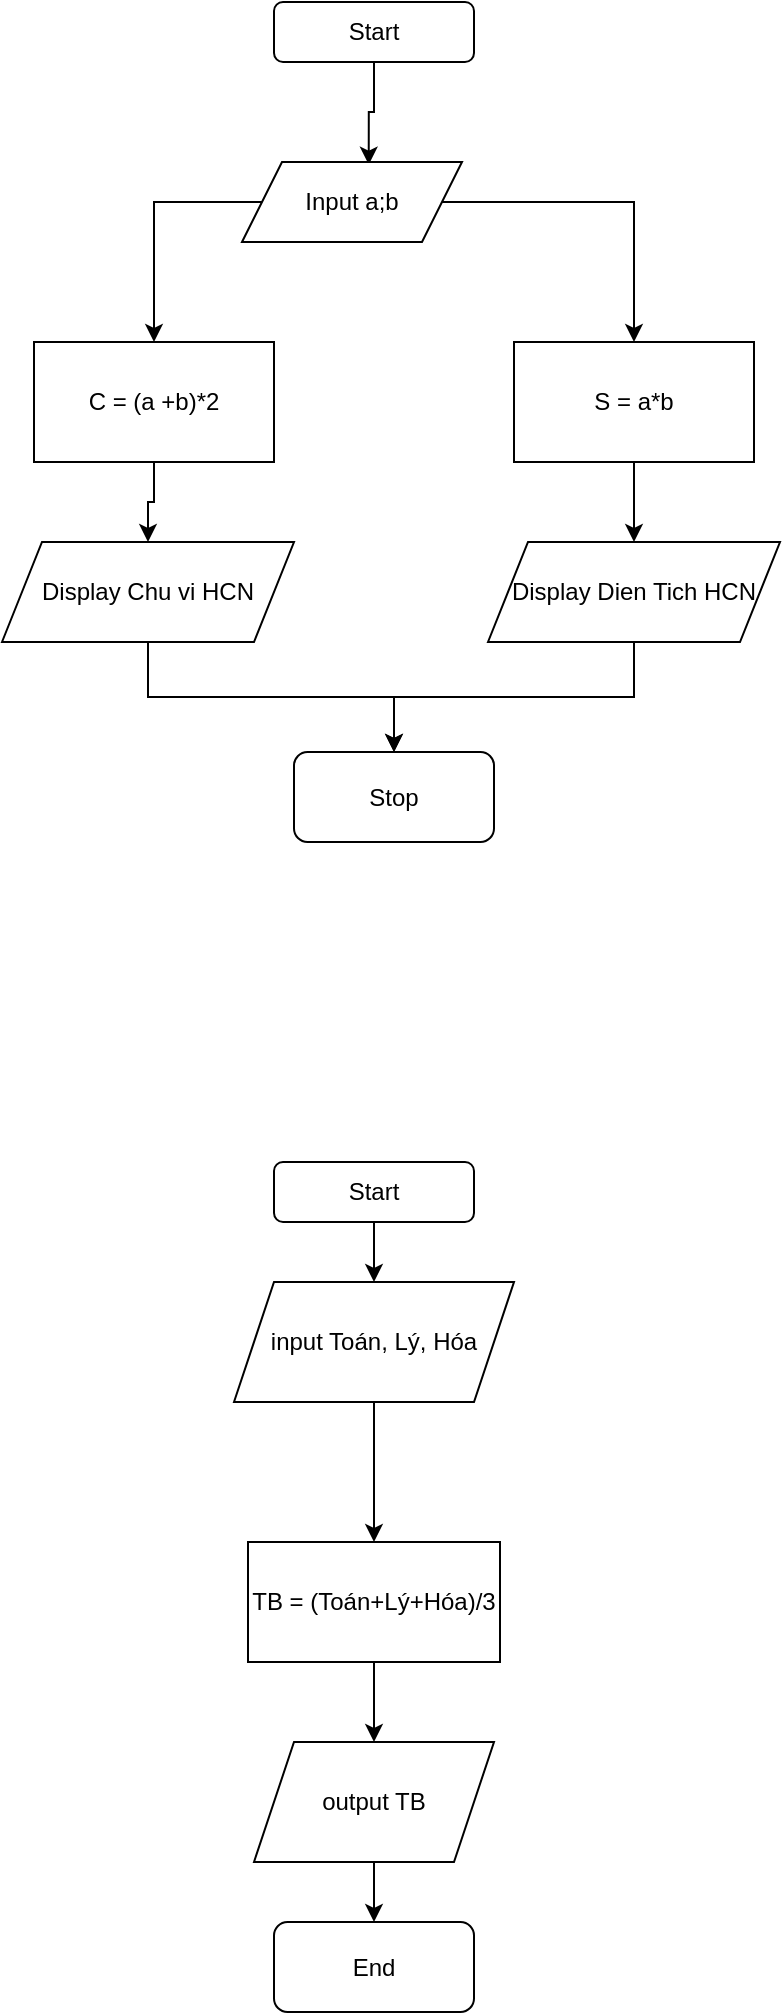 <mxfile version="20.5.3" type="device"><diagram id="t6Wr9f5lN8ELgOidLccu" name="Trang-1"><mxGraphModel dx="1043" dy="571" grid="1" gridSize="10" guides="1" tooltips="1" connect="1" arrows="1" fold="1" page="1" pageScale="1" pageWidth="827" pageHeight="1169" math="0" shadow="0"><root><mxCell id="0"/><mxCell id="1" parent="0"/><mxCell id="3HRhlXUfi0CT6ZuTNG08-7" style="edgeStyle=orthogonalEdgeStyle;rounded=0;orthogonalLoop=1;jettySize=auto;html=1;entryX=0.576;entryY=0.033;entryDx=0;entryDy=0;entryPerimeter=0;" edge="1" parent="1" source="3HRhlXUfi0CT6ZuTNG08-1" target="3HRhlXUfi0CT6ZuTNG08-2"><mxGeometry relative="1" as="geometry"/></mxCell><mxCell id="3HRhlXUfi0CT6ZuTNG08-1" value="Start" style="rounded=1;whiteSpace=wrap;html=1;" vertex="1" parent="1"><mxGeometry x="320" y="150" width="100" height="30" as="geometry"/></mxCell><mxCell id="3HRhlXUfi0CT6ZuTNG08-8" style="edgeStyle=orthogonalEdgeStyle;rounded=0;orthogonalLoop=1;jettySize=auto;html=1;" edge="1" parent="1" source="3HRhlXUfi0CT6ZuTNG08-2" target="3HRhlXUfi0CT6ZuTNG08-4"><mxGeometry relative="1" as="geometry"/></mxCell><mxCell id="3HRhlXUfi0CT6ZuTNG08-9" style="edgeStyle=orthogonalEdgeStyle;rounded=0;orthogonalLoop=1;jettySize=auto;html=1;entryX=0.5;entryY=0;entryDx=0;entryDy=0;" edge="1" parent="1" source="3HRhlXUfi0CT6ZuTNG08-2" target="3HRhlXUfi0CT6ZuTNG08-3"><mxGeometry relative="1" as="geometry"><Array as="points"><mxPoint x="260" y="250"/></Array></mxGeometry></mxCell><mxCell id="3HRhlXUfi0CT6ZuTNG08-2" value="Input a;b" style="shape=parallelogram;perimeter=parallelogramPerimeter;whiteSpace=wrap;html=1;fixedSize=1;" vertex="1" parent="1"><mxGeometry x="304" y="230" width="110" height="40" as="geometry"/></mxCell><mxCell id="3HRhlXUfi0CT6ZuTNG08-10" style="edgeStyle=orthogonalEdgeStyle;rounded=0;orthogonalLoop=1;jettySize=auto;html=1;entryX=0.5;entryY=0;entryDx=0;entryDy=0;" edge="1" parent="1" source="3HRhlXUfi0CT6ZuTNG08-3" target="3HRhlXUfi0CT6ZuTNG08-5"><mxGeometry relative="1" as="geometry"/></mxCell><mxCell id="3HRhlXUfi0CT6ZuTNG08-3" value="C = (a +b)*2" style="rounded=0;whiteSpace=wrap;html=1;" vertex="1" parent="1"><mxGeometry x="200" y="320" width="120" height="60" as="geometry"/></mxCell><mxCell id="3HRhlXUfi0CT6ZuTNG08-11" style="edgeStyle=orthogonalEdgeStyle;rounded=0;orthogonalLoop=1;jettySize=auto;html=1;entryX=0.5;entryY=0;entryDx=0;entryDy=0;" edge="1" parent="1" source="3HRhlXUfi0CT6ZuTNG08-4" target="3HRhlXUfi0CT6ZuTNG08-6"><mxGeometry relative="1" as="geometry"/></mxCell><mxCell id="3HRhlXUfi0CT6ZuTNG08-4" value="S = a*b" style="rounded=0;whiteSpace=wrap;html=1;" vertex="1" parent="1"><mxGeometry x="440" y="320" width="120" height="60" as="geometry"/></mxCell><mxCell id="3HRhlXUfi0CT6ZuTNG08-13" style="edgeStyle=orthogonalEdgeStyle;rounded=0;orthogonalLoop=1;jettySize=auto;html=1;entryX=0.5;entryY=0;entryDx=0;entryDy=0;" edge="1" parent="1" source="3HRhlXUfi0CT6ZuTNG08-5" target="3HRhlXUfi0CT6ZuTNG08-12"><mxGeometry relative="1" as="geometry"/></mxCell><mxCell id="3HRhlXUfi0CT6ZuTNG08-5" value="Display Chu vi HCN" style="shape=parallelogram;perimeter=parallelogramPerimeter;whiteSpace=wrap;html=1;fixedSize=1;" vertex="1" parent="1"><mxGeometry x="184" y="420" width="146" height="50" as="geometry"/></mxCell><mxCell id="3HRhlXUfi0CT6ZuTNG08-14" style="edgeStyle=orthogonalEdgeStyle;rounded=0;orthogonalLoop=1;jettySize=auto;html=1;" edge="1" parent="1" source="3HRhlXUfi0CT6ZuTNG08-6" target="3HRhlXUfi0CT6ZuTNG08-12"><mxGeometry relative="1" as="geometry"/></mxCell><mxCell id="3HRhlXUfi0CT6ZuTNG08-6" value="Display Dien Tich HCN" style="shape=parallelogram;perimeter=parallelogramPerimeter;whiteSpace=wrap;html=1;fixedSize=1;" vertex="1" parent="1"><mxGeometry x="427" y="420" width="146" height="50" as="geometry"/></mxCell><mxCell id="3HRhlXUfi0CT6ZuTNG08-12" value="Stop" style="rounded=1;whiteSpace=wrap;html=1;" vertex="1" parent="1"><mxGeometry x="330" y="525" width="100" height="45" as="geometry"/></mxCell><mxCell id="3HRhlXUfi0CT6ZuTNG08-22" style="edgeStyle=orthogonalEdgeStyle;rounded=0;orthogonalLoop=1;jettySize=auto;html=1;" edge="1" parent="1" source="3HRhlXUfi0CT6ZuTNG08-16" target="3HRhlXUfi0CT6ZuTNG08-18"><mxGeometry relative="1" as="geometry"/></mxCell><mxCell id="3HRhlXUfi0CT6ZuTNG08-16" value="Start" style="rounded=1;whiteSpace=wrap;html=1;" vertex="1" parent="1"><mxGeometry x="320" y="730" width="100" height="30" as="geometry"/></mxCell><mxCell id="3HRhlXUfi0CT6ZuTNG08-23" style="edgeStyle=orthogonalEdgeStyle;rounded=0;orthogonalLoop=1;jettySize=auto;html=1;" edge="1" parent="1" source="3HRhlXUfi0CT6ZuTNG08-18" target="3HRhlXUfi0CT6ZuTNG08-19"><mxGeometry relative="1" as="geometry"/></mxCell><mxCell id="3HRhlXUfi0CT6ZuTNG08-18" value="input Toán, Lý, Hóa" style="shape=parallelogram;perimeter=parallelogramPerimeter;whiteSpace=wrap;html=1;fixedSize=1;" vertex="1" parent="1"><mxGeometry x="300" y="790" width="140" height="60" as="geometry"/></mxCell><mxCell id="3HRhlXUfi0CT6ZuTNG08-24" style="edgeStyle=orthogonalEdgeStyle;rounded=0;orthogonalLoop=1;jettySize=auto;html=1;" edge="1" parent="1" source="3HRhlXUfi0CT6ZuTNG08-19" target="3HRhlXUfi0CT6ZuTNG08-20"><mxGeometry relative="1" as="geometry"/></mxCell><mxCell id="3HRhlXUfi0CT6ZuTNG08-19" value="TB = (Toán+Lý+Hóa)/3" style="rounded=0;whiteSpace=wrap;html=1;" vertex="1" parent="1"><mxGeometry x="307" y="920" width="126" height="60" as="geometry"/></mxCell><mxCell id="3HRhlXUfi0CT6ZuTNG08-25" style="edgeStyle=orthogonalEdgeStyle;rounded=0;orthogonalLoop=1;jettySize=auto;html=1;" edge="1" parent="1" source="3HRhlXUfi0CT6ZuTNG08-20" target="3HRhlXUfi0CT6ZuTNG08-21"><mxGeometry relative="1" as="geometry"/></mxCell><mxCell id="3HRhlXUfi0CT6ZuTNG08-20" value="output TB" style="shape=parallelogram;perimeter=parallelogramPerimeter;whiteSpace=wrap;html=1;fixedSize=1;" vertex="1" parent="1"><mxGeometry x="310" y="1020" width="120" height="60" as="geometry"/></mxCell><mxCell id="3HRhlXUfi0CT6ZuTNG08-21" value="End" style="rounded=1;whiteSpace=wrap;html=1;" vertex="1" parent="1"><mxGeometry x="320" y="1110" width="100" height="45" as="geometry"/></mxCell></root></mxGraphModel></diagram></mxfile>